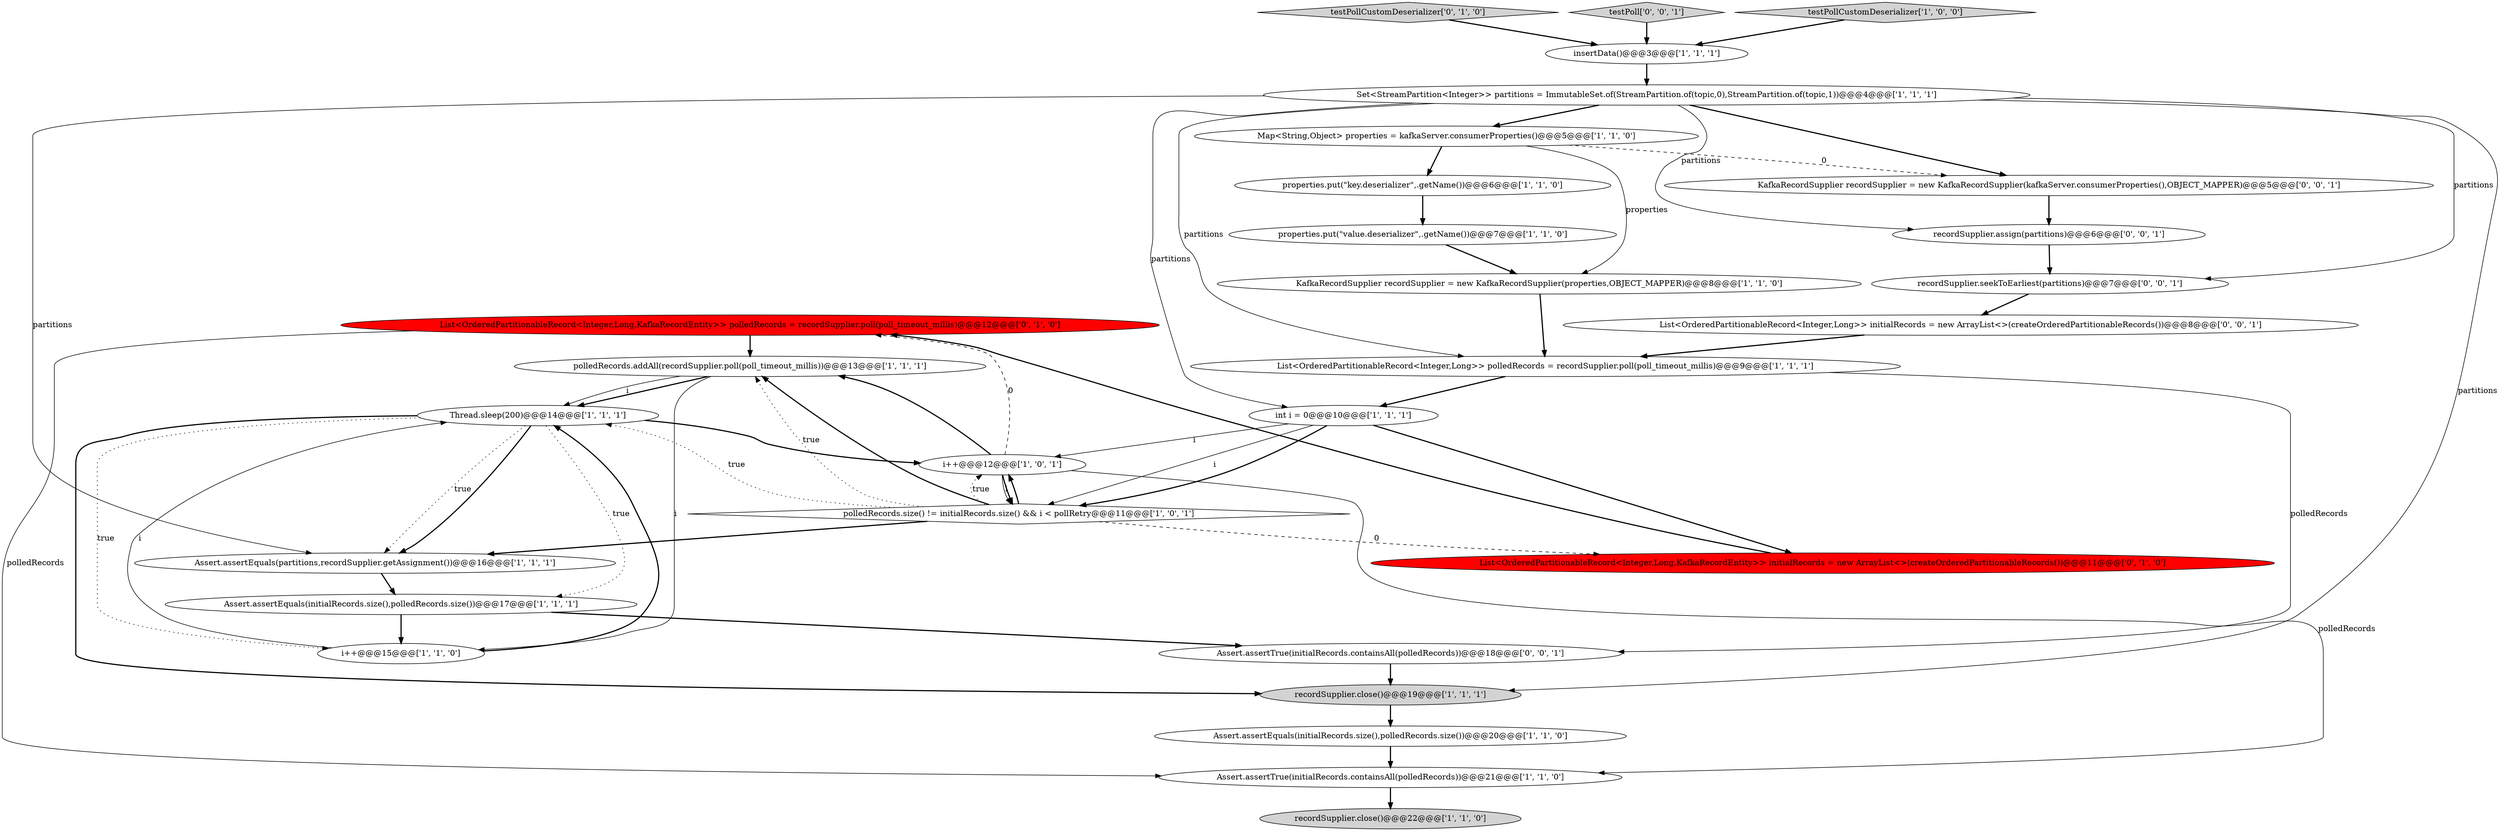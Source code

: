 digraph {
12 [style = filled, label = "recordSupplier.close()@@@22@@@['1', '1', '0']", fillcolor = lightgray, shape = ellipse image = "AAA0AAABBB1BBB"];
21 [style = filled, label = "List<OrderedPartitionableRecord<Integer,Long,KafkaRecordEntity>> polledRecords = recordSupplier.poll(poll_timeout_millis)@@@12@@@['0', '1', '0']", fillcolor = red, shape = ellipse image = "AAA1AAABBB2BBB"];
20 [style = filled, label = "testPollCustomDeserializer['0', '1', '0']", fillcolor = lightgray, shape = diamond image = "AAA0AAABBB2BBB"];
27 [style = filled, label = "KafkaRecordSupplier recordSupplier = new KafkaRecordSupplier(kafkaServer.consumerProperties(),OBJECT_MAPPER)@@@5@@@['0', '0', '1']", fillcolor = white, shape = ellipse image = "AAA0AAABBB3BBB"];
15 [style = filled, label = "Assert.assertEquals(partitions,recordSupplier.getAssignment())@@@16@@@['1', '1', '1']", fillcolor = white, shape = ellipse image = "AAA0AAABBB1BBB"];
6 [style = filled, label = "properties.put(\"value.deserializer\",.getName())@@@7@@@['1', '1', '0']", fillcolor = white, shape = ellipse image = "AAA0AAABBB1BBB"];
26 [style = filled, label = "recordSupplier.assign(partitions)@@@6@@@['0', '0', '1']", fillcolor = white, shape = ellipse image = "AAA0AAABBB3BBB"];
23 [style = filled, label = "Assert.assertTrue(initialRecords.containsAll(polledRecords))@@@18@@@['0', '0', '1']", fillcolor = white, shape = ellipse image = "AAA0AAABBB3BBB"];
22 [style = filled, label = "List<OrderedPartitionableRecord<Integer,Long,KafkaRecordEntity>> initialRecords = new ArrayList<>(createOrderedPartitionableRecords())@@@11@@@['0', '1', '0']", fillcolor = red, shape = ellipse image = "AAA1AAABBB2BBB"];
5 [style = filled, label = "polledRecords.addAll(recordSupplier.poll(poll_timeout_millis))@@@13@@@['1', '1', '1']", fillcolor = white, shape = ellipse image = "AAA0AAABBB1BBB"];
9 [style = filled, label = "properties.put(\"key.deserializer\",.getName())@@@6@@@['1', '1', '0']", fillcolor = white, shape = ellipse image = "AAA0AAABBB1BBB"];
2 [style = filled, label = "Assert.assertEquals(initialRecords.size(),polledRecords.size())@@@20@@@['1', '1', '0']", fillcolor = white, shape = ellipse image = "AAA0AAABBB1BBB"];
10 [style = filled, label = "Map<String,Object> properties = kafkaServer.consumerProperties()@@@5@@@['1', '1', '0']", fillcolor = white, shape = ellipse image = "AAA0AAABBB1BBB"];
14 [style = filled, label = "polledRecords.size() != initialRecords.size() && i < pollRetry@@@11@@@['1', '0', '1']", fillcolor = white, shape = diamond image = "AAA0AAABBB1BBB"];
1 [style = filled, label = "Set<StreamPartition<Integer>> partitions = ImmutableSet.of(StreamPartition.of(topic,0),StreamPartition.of(topic,1))@@@4@@@['1', '1', '1']", fillcolor = white, shape = ellipse image = "AAA0AAABBB1BBB"];
0 [style = filled, label = "i++@@@12@@@['1', '0', '1']", fillcolor = white, shape = ellipse image = "AAA0AAABBB1BBB"];
16 [style = filled, label = "recordSupplier.close()@@@19@@@['1', '1', '1']", fillcolor = lightgray, shape = ellipse image = "AAA0AAABBB1BBB"];
18 [style = filled, label = "insertData()@@@3@@@['1', '1', '1']", fillcolor = white, shape = ellipse image = "AAA0AAABBB1BBB"];
25 [style = filled, label = "testPoll['0', '0', '1']", fillcolor = lightgray, shape = diamond image = "AAA0AAABBB3BBB"];
17 [style = filled, label = "Assert.assertEquals(initialRecords.size(),polledRecords.size())@@@17@@@['1', '1', '1']", fillcolor = white, shape = ellipse image = "AAA0AAABBB1BBB"];
28 [style = filled, label = "recordSupplier.seekToEarliest(partitions)@@@7@@@['0', '0', '1']", fillcolor = white, shape = ellipse image = "AAA0AAABBB3BBB"];
24 [style = filled, label = "List<OrderedPartitionableRecord<Integer,Long>> initialRecords = new ArrayList<>(createOrderedPartitionableRecords())@@@8@@@['0', '0', '1']", fillcolor = white, shape = ellipse image = "AAA0AAABBB3BBB"];
8 [style = filled, label = "Thread.sleep(200)@@@14@@@['1', '1', '1']", fillcolor = white, shape = ellipse image = "AAA0AAABBB1BBB"];
13 [style = filled, label = "KafkaRecordSupplier recordSupplier = new KafkaRecordSupplier(properties,OBJECT_MAPPER)@@@8@@@['1', '1', '0']", fillcolor = white, shape = ellipse image = "AAA0AAABBB1BBB"];
11 [style = filled, label = "i++@@@15@@@['1', '1', '0']", fillcolor = white, shape = ellipse image = "AAA0AAABBB1BBB"];
7 [style = filled, label = "Assert.assertTrue(initialRecords.containsAll(polledRecords))@@@21@@@['1', '1', '0']", fillcolor = white, shape = ellipse image = "AAA0AAABBB1BBB"];
4 [style = filled, label = "testPollCustomDeserializer['1', '0', '0']", fillcolor = lightgray, shape = diamond image = "AAA0AAABBB1BBB"];
3 [style = filled, label = "List<OrderedPartitionableRecord<Integer,Long>> polledRecords = recordSupplier.poll(poll_timeout_millis)@@@9@@@['1', '1', '1']", fillcolor = white, shape = ellipse image = "AAA0AAABBB1BBB"];
19 [style = filled, label = "int i = 0@@@10@@@['1', '1', '1']", fillcolor = white, shape = ellipse image = "AAA0AAABBB1BBB"];
8->16 [style = bold, label=""];
5->8 [style = bold, label=""];
23->16 [style = bold, label=""];
8->15 [style = bold, label=""];
1->26 [style = solid, label="partitions"];
14->0 [style = dotted, label="true"];
1->3 [style = solid, label="partitions"];
7->12 [style = bold, label=""];
19->14 [style = solid, label="i"];
8->17 [style = dotted, label="true"];
1->27 [style = bold, label=""];
25->18 [style = bold, label=""];
22->21 [style = bold, label=""];
10->13 [style = solid, label="properties"];
8->15 [style = dotted, label="true"];
14->22 [style = dashed, label="0"];
4->18 [style = bold, label=""];
1->19 [style = solid, label="partitions"];
5->11 [style = solid, label="i"];
16->2 [style = bold, label=""];
1->28 [style = solid, label="partitions"];
10->27 [style = dashed, label="0"];
17->23 [style = bold, label=""];
9->6 [style = bold, label=""];
8->0 [style = bold, label=""];
20->18 [style = bold, label=""];
21->5 [style = bold, label=""];
15->17 [style = bold, label=""];
0->14 [style = bold, label=""];
0->14 [style = solid, label="i"];
0->7 [style = solid, label="polledRecords"];
14->5 [style = dotted, label="true"];
27->26 [style = bold, label=""];
19->14 [style = bold, label=""];
13->3 [style = bold, label=""];
18->1 [style = bold, label=""];
3->19 [style = bold, label=""];
14->0 [style = bold, label=""];
1->15 [style = solid, label="partitions"];
3->23 [style = solid, label="polledRecords"];
0->21 [style = dashed, label="0"];
11->8 [style = solid, label="i"];
6->13 [style = bold, label=""];
14->8 [style = dotted, label="true"];
28->24 [style = bold, label=""];
8->11 [style = dotted, label="true"];
11->8 [style = bold, label=""];
14->15 [style = bold, label=""];
10->9 [style = bold, label=""];
1->16 [style = solid, label="partitions"];
26->28 [style = bold, label=""];
2->7 [style = bold, label=""];
1->10 [style = bold, label=""];
19->22 [style = bold, label=""];
19->0 [style = solid, label="i"];
24->3 [style = bold, label=""];
21->7 [style = solid, label="polledRecords"];
0->5 [style = bold, label=""];
14->5 [style = bold, label=""];
17->11 [style = bold, label=""];
5->8 [style = solid, label="i"];
}
